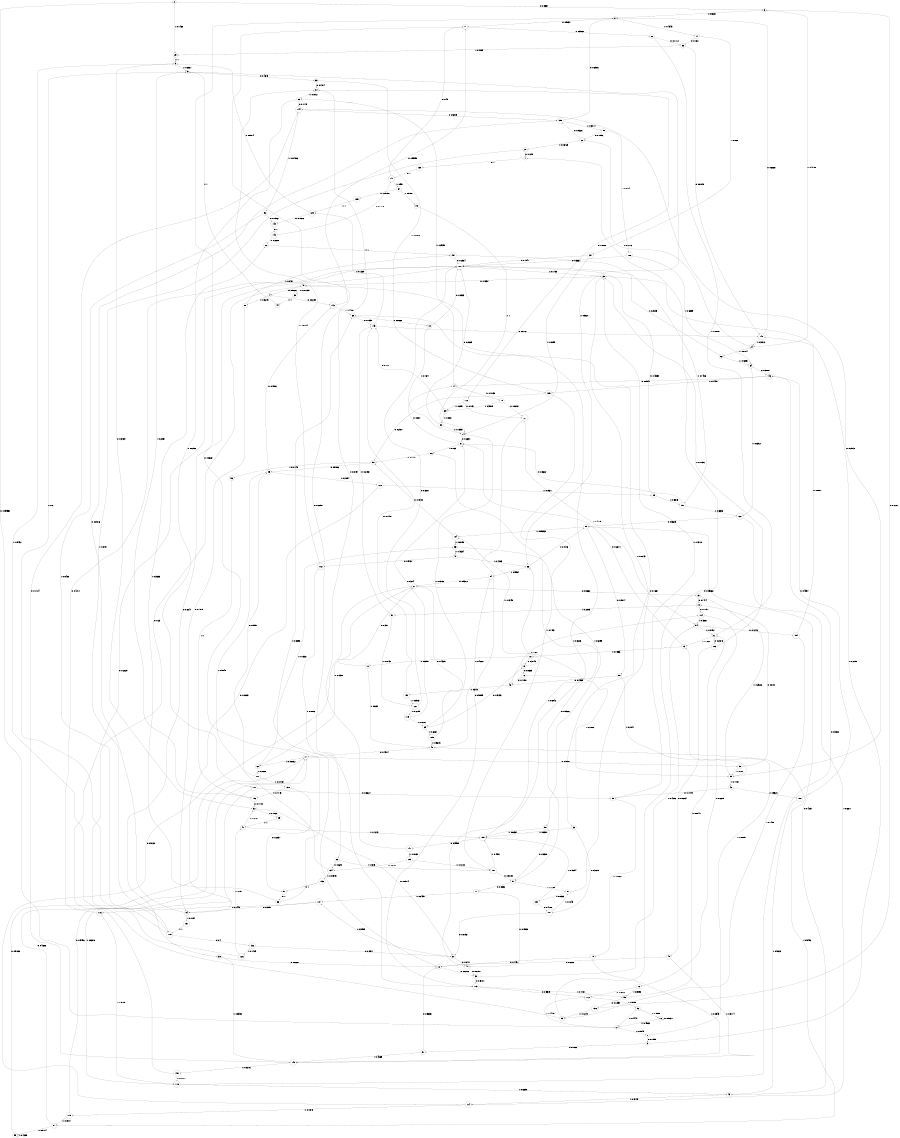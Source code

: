 digraph "ch9concat_phase3_L10" {
size = "6,8.5";
ratio = "fill";
node [shape = circle];
node [fontsize = 24];
edge [fontsize = 24];
0 -> 6 [label = "0: 0.8537   "];
0 -> 29 [label = "1: 0.1463   "];
1 -> 3 [label = "0: 0.1995   "];
1 -> 13 [label = "1: 0.8005   "];
2 -> 0 [label = "0: 0.09553  "];
2 -> 1 [label = "1: 0.9045   "];
3 -> 57 [label = "0: 0.7802   "];
3 -> 23 [label = "1: 0.2198   "];
4 -> 142 [label = "0: 0.6725   "];
4 -> 88 [label = "1: 0.3275   "];
5 -> 33 [label = "0: 0.4673   "];
5 -> 66 [label = "1: 0.5327   "];
6 -> 8 [label = "0: 0.5881   "];
6 -> 24 [label = "1: 0.4119   "];
7 -> 138 [label = "0: 1        "];
8 -> 71 [label = "0: 0.5657   "];
8 -> 11 [label = "1: 0.4343   "];
9 -> 32 [label = "0: 0.3139   "];
9 -> 5 [label = "1: 0.6861   "];
10 -> 21 [label = "0: 0.397    "];
10 -> 40 [label = "1: 0.603    "];
11 -> 83 [label = "0: 0.132    "];
11 -> 137 [label = "1: 0.868    "];
12 -> 52 [label = "0: 0.6102   "];
12 -> 68 [label = "1: 0.3898   "];
13 -> 31 [label = "0: 0.2644   "];
13 -> 18 [label = "1: 0.7356   "];
14 -> 70 [label = "0: 0.7065   "];
14 -> 89 [label = "1: 0.2935   "];
15 -> 78 [label = "0: 0.7474   "];
15 -> 59 [label = "1: 0.2526   "];
16 -> 16 [label = "0: 0.5031   "];
16 -> 2 [label = "1: 0.4969   "];
17 -> 99 [label = "0: 0.9191   "];
17 -> 60 [label = "1: 0.08092  "];
18 -> 19 [label = "0: 0.3149   "];
18 -> 10 [label = "1: 0.6851   "];
19 -> 76 [label = "0: 0.8655   "];
19 -> 124 [label = "1: 0.1345   "];
20 -> 139 [label = "0: 0.9328   "];
20 -> 27 [label = "1: 0.06723  "];
21 -> 15 [label = "0: 0.8662   "];
21 -> 60 [label = "1: 0.1338   "];
22 -> 134 [label = "0: 0.625    "];
22 -> 107 [label = "1: 0.375    "];
23 -> 49 [label = "0: 0.1357   "];
23 -> 63 [label = "1: 0.8643   "];
24 -> 20 [label = "0: 0.1216   "];
24 -> 62 [label = "1: 0.8784   "];
25 -> 41 [label = "1: 1        "];
26 -> 157 [label = "1: 1        "];
27 -> 7 [label = "0: 0.125    "];
27 -> 105 [label = "1: 0.875    "];
28 -> 83 [label = "0: 0.1112   "];
28 -> 61 [label = "1: 0.8888   "];
29 -> 9 [label = "1: 1        "];
30 -> 44 [label = "1: 1        "];
31 -> 14 [label = "0: 0.837    "];
31 -> 86 [label = "1: 0.163    "];
32 -> 37 [label = "0: 0.8974   "];
32 -> 25 [label = "1: 0.1026   "];
33 -> 34 [label = "0: 0.7914   "];
33 -> 125 [label = "1: 0.2086   "];
34 -> 110 [label = "0: 0.8028   "];
34 -> 89 [label = "1: 0.1972   "];
35 -> 142 [label = "0: 0.7906   "];
35 -> 128 [label = "1: 0.2094   "];
36 -> 8 [label = "0: 0.6667   "];
36 -> 26 [label = "1: 0.3333   "];
37 -> 48 [label = "0: 0.6411   "];
37 -> 127 [label = "1: 0.3589   "];
38 -> 12 [label = "0: 0.6602   "];
38 -> 145 [label = "1: 0.3398   "];
39 -> 100 [label = "0: 0.4655   "];
39 -> 151 [label = "1: 0.5345   "];
40 -> 17 [label = "0: 0.4504   "];
40 -> 81 [label = "1: 0.5496   "];
41 -> 32 [label = "0: 0.2727   "];
41 -> 155 [label = "1: 0.7273   "];
42 -> 98 [label = "0: 0.4479   "];
42 -> 108 [label = "1: 0.5521   "];
43 -> 85 [label = "0: 0.4251   "];
43 -> 114 [label = "1: 0.5749   "];
44 -> 5 [label = "1: 1        "];
45 -> 12 [label = "0: 0.6226   "];
45 -> 145 [label = "1: 0.3774   "];
46 -> 104 [label = "0: 0.627    "];
46 -> 152 [label = "1: 0.373    "];
47 -> 102 [label = "0: 0.5737   "];
47 -> 66 [label = "1: 0.4263   "];
48 -> 52 [label = "0: 0.6797   "];
48 -> 68 [label = "1: 0.3203   "];
49 -> 4 [label = "0: 0.9826   "];
49 -> 30 [label = "1: 0.01739  "];
50 -> 35 [label = "0: 0.9886   "];
50 -> 96 [label = "1: 0.01143  "];
51 -> 36 [label = "0: 1        "];
52 -> 113 [label = "0: 0.5704   "];
52 -> 94 [label = "1: 0.4296   "];
53 -> 97 [label = "0: 0.5366   "];
53 -> 47 [label = "1: 0.4634   "];
54 -> 21 [label = "0: 0.5372   "];
54 -> 40 [label = "1: 0.4628   "];
55 -> 17 [label = "0: 0.5765   "];
55 -> 55 [label = "1: 0.4235   "];
56 -> 16 [label = "0: 0.5559   "];
56 -> 2 [label = "1: 0.4441   "];
57 -> 12 [label = "0: 0.5635   "];
57 -> 145 [label = "1: 0.4365   "];
58 -> 97 [label = "0: 0.3308   "];
58 -> 155 [label = "1: 0.6692   "];
59 -> 144 [label = "0: 0.2513   "];
59 -> 42 [label = "1: 0.7487   "];
60 -> 111 [label = "0: 0.2668   "];
60 -> 53 [label = "1: 0.7332   "];
61 -> 103 [label = "0: 0.2378   "];
61 -> 13 [label = "1: 0.7622   "];
62 -> 100 [label = "0: 0.2305   "];
62 -> 64 [label = "1: 0.7695   "];
63 -> 101 [label = "0: 0.3619   "];
63 -> 155 [label = "1: 0.6381   "];
64 -> 146 [label = "0: 0.3008   "];
64 -> 120 [label = "1: 0.6992   "];
65 -> 19 [label = "0: 0.3733   "];
65 -> 109 [label = "1: 0.6267   "];
66 -> 85 [label = "0: 0.4046   "];
66 -> 54 [label = "1: 0.5954   "];
67 -> 135 [label = "0: 0.09091  "];
67 -> 75 [label = "1: 0.9091   "];
68 -> 143 [label = "0: 0.1338   "];
68 -> 73 [label = "1: 0.8662   "];
69 -> 143 [label = "0: 0.117    "];
69 -> 82 [label = "1: 0.883    "];
70 -> 121 [label = "0: 0.6091   "];
70 -> 69 [label = "1: 0.3909   "];
71 -> 113 [label = "0: 0.6098   "];
71 -> 28 [label = "1: 0.3902   "];
72 -> 112 [label = "0: 0.6002   "];
72 -> 95 [label = "1: 0.3998   "];
73 -> 100 [label = "0: 0.2323   "];
73 -> 74 [label = "1: 0.7677   "];
74 -> 31 [label = "0: 0.2691   "];
74 -> 65 [label = "1: 0.7309   "];
75 -> 74 [label = "1: 1        "];
76 -> 46 [label = "0: 0.7198   "];
76 -> 59 [label = "1: 0.2802   "];
77 -> 48 [label = "0: 0.7565   "];
77 -> 127 [label = "1: 0.2435   "];
78 -> 104 [label = "0: 0.7197   "];
78 -> 91 [label = "1: 0.2803   "];
79 -> 12 [label = "0: 0.7451   "];
79 -> 145 [label = "1: 0.2549   "];
80 -> 46 [label = "0: 0.7959   "];
80 -> 59 [label = "1: 0.2041   "];
81 -> 17 [label = "0: 0.4826   "];
81 -> 55 [label = "1: 0.5174   "];
82 -> 100 [label = "0: 0.2665   "];
82 -> 74 [label = "1: 0.7335   "];
83 -> 140 [label = "0: 0.8015   "];
83 -> 29 [label = "1: 0.1985   "];
84 -> 139 [label = "0: 0.8916   "];
84 -> 131 [label = "1: 0.1084   "];
85 -> 80 [label = "0: 0.9074   "];
85 -> 124 [label = "1: 0.09263  "];
86 -> 50 [label = "0: 0.1701   "];
86 -> 58 [label = "1: 0.8299   "];
87 -> 49 [label = "0: 0.1667   "];
87 -> 133 [label = "1: 0.8333   "];
88 -> 84 [label = "0: 0.1519   "];
88 -> 157 [label = "1: 0.8481   "];
89 -> 144 [label = "0: 0.1748   "];
89 -> 117 [label = "1: 0.8252   "];
90 -> 20 [label = "0: 0.1996   "];
90 -> 106 [label = "1: 0.8004   "];
91 -> 143 [label = "0: 0.2158   "];
91 -> 122 [label = "1: 0.7842   "];
92 -> 149 [label = "0: 0.1562   "];
92 -> 105 [label = "1: 0.8438   "];
93 -> 7 [label = "0: 0.05682  "];
93 -> 9 [label = "1: 0.9432   "];
94 -> 154 [label = "0: 0.1248   "];
94 -> 61 [label = "1: 0.8752   "];
95 -> 136 [label = "0: 0.1259   "];
95 -> 61 [label = "1: 0.8741   "];
96 -> 156 [label = "1: 1        "];
97 -> 77 [label = "0: 0.8832   "];
97 -> 87 [label = "1: 0.1168   "];
98 -> 79 [label = "0: 0.8682   "];
98 -> 23 [label = "1: 0.1318   "];
99 -> 78 [label = "0: 0.813    "];
99 -> 59 [label = "1: 0.187    "];
100 -> 38 [label = "0: 0.8247   "];
100 -> 23 [label = "1: 0.1753   "];
101 -> 37 [label = "0: 0.8752   "];
101 -> 87 [label = "1: 0.1248   "];
102 -> 34 [label = "0: 0.9194   "];
102 -> 22 [label = "1: 0.0806   "];
103 -> 45 [label = "0: 0.8264   "];
103 -> 23 [label = "1: 0.1736   "];
104 -> 72 [label = "0: 0.6619   "];
104 -> 94 [label = "1: 0.3381   "];
105 -> 132 [label = "0: 0.4      "];
105 -> 5 [label = "1: 0.6      "];
106 -> 100 [label = "0: 0.3661   "];
106 -> 64 [label = "1: 0.6339   "];
107 -> 97 [label = "0: 0.5109   "];
107 -> 155 [label = "1: 0.4891   "];
108 -> 146 [label = "0: 0.4397   "];
108 -> 43 [label = "1: 0.5603   "];
109 -> 21 [label = "0: 0.4325   "];
109 -> 40 [label = "1: 0.5675   "];
110 -> 121 [label = "0: 0.705    "];
110 -> 69 [label = "1: 0.295    "];
111 -> 35 [label = "0: 0.9551   "];
111 -> 130 [label = "1: 0.04487  "];
112 -> 56 [label = "0: 0.5595   "];
112 -> 2 [label = "1: 0.4405   "];
113 -> 112 [label = "0: 0.5519   "];
113 -> 95 [label = "1: 0.4481   "];
114 -> 21 [label = "0: 0.5122   "];
114 -> 115 [label = "1: 0.4878   "];
115 -> 17 [label = "0: 0.5456   "];
115 -> 81 [label = "1: 0.4544   "];
116 -> 100 [label = "0: 0.4211   "];
116 -> 118 [label = "1: 0.5789   "];
117 -> 98 [label = "0: 0.3624   "];
117 -> 118 [label = "1: 0.6376   "];
118 -> 146 [label = "0: 0.3302   "];
118 -> 43 [label = "1: 0.6698   "];
119 -> 31 [label = "0: 0.324    "];
119 -> 65 [label = "1: 0.676    "];
120 -> 85 [label = "0: 0.3329   "];
120 -> 114 [label = "1: 0.6671   "];
121 -> 113 [label = "0: 0.5885   "];
121 -> 94 [label = "1: 0.4115   "];
122 -> 100 [label = "0: 0.3201   "];
122 -> 119 [label = "1: 0.6799   "];
123 -> 134 [label = "0: 0.2787   "];
123 -> 107 [label = "1: 0.7213   "];
124 -> 50 [label = "0: 0.1915   "];
124 -> 53 [label = "1: 0.8085   "];
125 -> 50 [label = "0: 0.2517   "];
125 -> 107 [label = "1: 0.7483   "];
126 -> 49 [label = "0: 0.25     "];
126 -> 41 [label = "1: 0.75     "];
127 -> 84 [label = "0: 0.2551   "];
127 -> 116 [label = "1: 0.7449   "];
128 -> 84 [label = "0: 0.2069   "];
128 -> 39 [label = "1: 0.7931   "];
129 -> 149 [label = "0: 0.1026   "];
129 -> 9 [label = "1: 0.8974   "];
130 -> 51 [label = "0: 0.2857   "];
130 -> 156 [label = "1: 0.7143   "];
131 -> 105 [label = "1: 1        "];
132 -> 37 [label = "0: 0.8571   "];
132 -> 126 [label = "1: 0.1429   "];
133 -> 101 [label = "0: 0.4706   "];
133 -> 155 [label = "1: 0.5294   "];
134 -> 35 [label = "0: 0.9545   "];
134 -> 153 [label = "1: 0.04545  "];
135 -> 129 [label = "1: 1        "];
136 -> 6 [label = "0: 0.8721   "];
136 -> 93 [label = "1: 0.1279   "];
137 -> 100 [label = "0: 0.1941   "];
137 -> 74 [label = "1: 0.8059   "];
138 -> 141 [label = "0: 1        "];
139 -> 8 [label = "0: 0.6986   "];
139 -> 90 [label = "1: 0.3014   "];
140 -> 8 [label = "0: 0.6688   "];
140 -> 24 [label = "1: 0.3312   "];
141 -> 71 [label = "0: 0.45     "];
141 -> 67 [label = "1: 0.55     "];
142 -> 71 [label = "0: 0.5595   "];
142 -> 68 [label = "1: 0.4405   "];
143 -> 140 [label = "0: 0.8761   "];
143 -> 129 [label = "1: 0.1239   "];
144 -> 139 [label = "0: 0.9209   "];
144 -> 92 [label = "1: 0.07906  "];
145 -> 144 [label = "0: 0.1724   "];
145 -> 150 [label = "1: 0.8276   "];
146 -> 14 [label = "0: 0.8541   "];
146 -> 125 [label = "1: 0.1459   "];
147 -> 34 [label = "0: 0.8197   "];
147 -> 123 [label = "1: 0.1803   "];
148 -> 141 [label = "0: 0.7778   "];
148 -> 26 [label = "1: 0.2222   "];
149 -> 148 [label = "0: 1        "];
150 -> 100 [label = "0: 0.2829   "];
150 -> 118 [label = "1: 0.7171   "];
151 -> 31 [label = "0: 0.3667   "];
151 -> 120 [label = "1: 0.6333   "];
152 -> 143 [label = "0: 0.1487   "];
152 -> 122 [label = "1: 0.8513   "];
153 -> 51 [label = "0: 1        "];
154 -> 140 [label = "0: 0.8501   "];
154 -> 93 [label = "1: 0.1499   "];
155 -> 147 [label = "0: 0.3958   "];
155 -> 66 [label = "1: 0.6042   "];
156 -> 32 [label = "0: 0.7143   "];
156 -> 5 [label = "1: 0.2857   "];
157 -> 100 [label = "0: 0.2564   "];
157 -> 151 [label = "1: 0.7436   "];
}